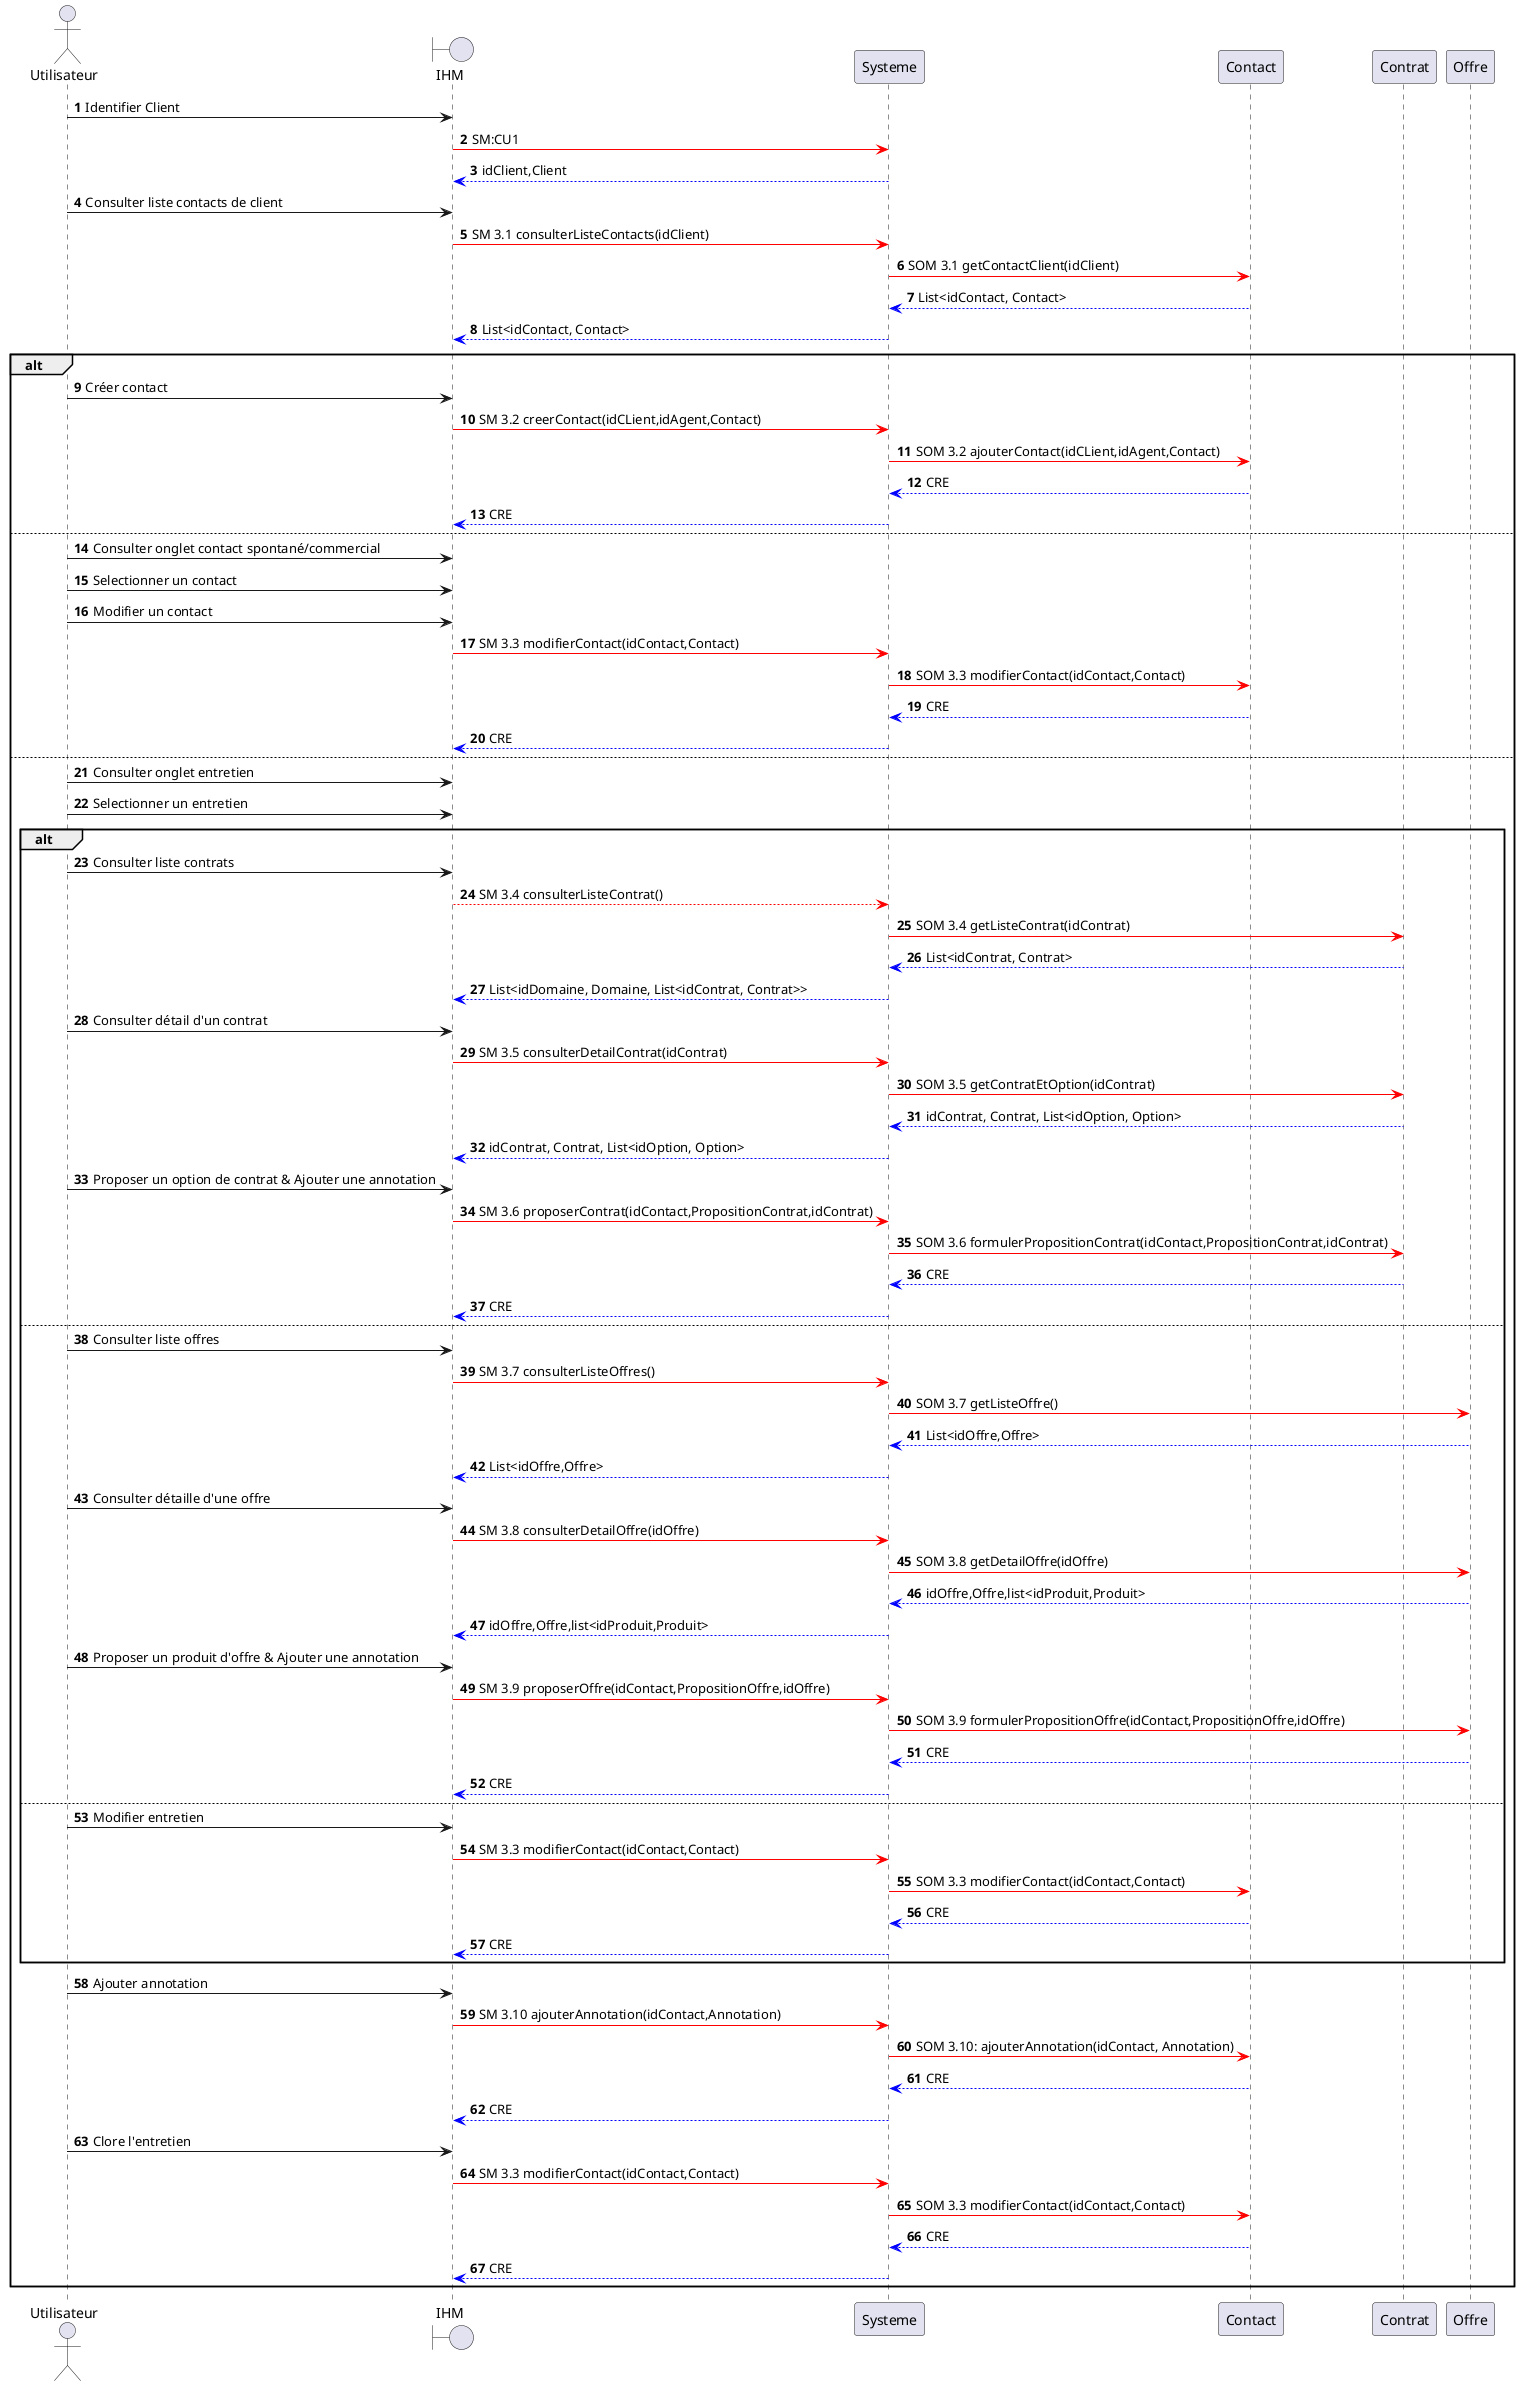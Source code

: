 @startuml
actor Utilisateur as U
boundary IHM as I
participant Systeme as S
participant Contact as C
participant Contrat as CON
participant Offre as O

autonumber

U->I: Identifier Client
I-[#red]>S: SM:CU1
S-[#0000FF]->I: idClient,Client

U->I: Consulter liste contacts de client
I-[#red]>S: SM 3.1 consulterListeContacts(idClient)
S-[#red]>C: SOM 3.1 getContactClient(idClient)
C-[#0000FF]->S: List<idContact, Contact>
S-[#0000FF]->I: List<idContact, Contact>

alt
    U->I: Créer contact
    I-[#red]>S: SM 3.2 creerContact(idCLient,idAgent,Contact)
    S-[#red]>C: SOM 3.2 ajouterContact(idCLient,idAgent,Contact)
    C-[#0000FF]->S: CRE
    S-[#0000FF]->I: CRE
else
    U->I: Consulter onglet contact spontané/commercial
    U->I: Selectionner un contact
    U->I: Modifier un contact
    I-[#red]>S: SM 3.3 modifierContact(idContact,Contact)
    S-[#red]>C: SOM 3.3 modifierContact(idContact,Contact)
    C-[#0000FF]->S: CRE
    S-[#0000FF]->I: CRE
else
    U->I: Consulter onglet entretien
    U->I: Selectionner un entretien
    alt
        U->I: Consulter liste contrats
        I--[#red]>S: SM 3.4 consulterListeContrat()
        S-[#red]>CON: SOM 3.4 getListeContrat(idContrat)
        CON-[#0000FF]->S: List<idContrat, Contrat>
        S-[#0000FF]->I: List<idDomaine, Domaine, List<idContrat, Contrat>>



        U->I: Consulter détail d'un contrat
        I-[#red]>S: SM 3.5 consulterDetailContrat(idContrat)
        S -[#red]> CON : SOM 3.5 getContratEtOption(idContrat)
        CON -[#0000FF]-> S : idContrat, Contrat, List<idOption, Option>
        S -[#0000FF]-> I: idContrat, Contrat, List<idOption, Option>

        U->I: Proposer un option de contrat & Ajouter une annotation
        I-[#red]>S: SM 3.6 proposerContrat(idContact,PropositionContrat,idContrat)
        S-[#red]>CON: SOM 3.6 formulerPropositionContrat(idContact,PropositionContrat,idContrat)
        CON-[#0000FF]->S: CRE
        S-[#0000FF]->I: CRE
    else
        U->I: Consulter liste offres
        I-[#red]>S: SM 3.7 consulterListeOffres()
        S-[#red]>O: SOM 3.7 getListeOffre()
        O-[#0000FF]->S: List<idOffre,Offre>
        S-[#0000FF]->I: List<idOffre,Offre>

        U->I: Consulter détaille d'une offre
        I-[#red]>S: SM 3.8 consulterDetailOffre(idOffre)
        S -[#red]> O : SOM 3.8 getDetailOffre(idOffre)
        O -[#0000FF]-> S : idOffre,Offre,list<idProduit,Produit>
        S-[#0000FF]->I: idOffre,Offre,list<idProduit,Produit>

        U->I: Proposer un produit d'offre & Ajouter une annotation
        I-[#red]>S: SM 3.9 proposerOffre(idContact,PropositionOffre,idOffre)
        S-[#red]>O: SOM 3.9 formulerPropositionOffre(idContact,PropositionOffre,idOffre)
        O-[#0000FF]->S: CRE
        S-[#0000FF]->I: CRE
    else
        U->I: Modifier entretien
        I-[#red]>S: SM 3.3 modifierContact(idContact,Contact)
        S-[#red]>C: SOM 3.3 modifierContact(idContact,Contact)
        C-[#0000FF]->S: CRE
        S-[#0000FF]->I: CRE
    end
    U->I: Ajouter annotation
    I-[#red]>S: SM 3.10 ajouterAnnotation(idContact,Annotation)
    S-[#red]>C: SOM 3.10: ajouterAnnotation(idContact, Annotation)
    C-[#0000FF]->S:CRE
    S-[#0000FF]->I: CRE

    U->I: Clore l'entretien
    I-[#red]>S: SM 3.3 modifierContact(idContact,Contact)
    S-[#red]>C: SOM 3.3 modifierContact(idContact,Contact)
    C-[#0000FF]->S: CRE
    S-[#0000FF]->I: CRE
end

@enduml